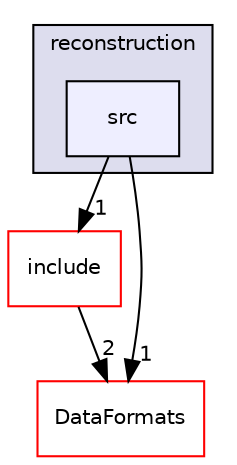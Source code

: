 digraph "/home/travis/build/AliceO2Group/AliceO2/Detectors/FIT/FDD/reconstruction/src" {
  bgcolor=transparent;
  compound=true
  node [ fontsize="10", fontname="Helvetica"];
  edge [ labelfontsize="10", labelfontname="Helvetica"];
  subgraph clusterdir_d5c094e363832484c79758a29eb05a6f {
    graph [ bgcolor="#ddddee", pencolor="black", label="reconstruction" fontname="Helvetica", fontsize="10", URL="dir_d5c094e363832484c79758a29eb05a6f.html"]
  dir_4d650ce6f8ed000c2c2a6bba7466aa94 [shape=box, label="src", style="filled", fillcolor="#eeeeff", pencolor="black", URL="dir_4d650ce6f8ed000c2c2a6bba7466aa94.html"];
  }
  dir_022348068a13a69c0e47fc289d66acb8 [shape=box label="include" color="red" URL="dir_022348068a13a69c0e47fc289d66acb8.html"];
  dir_2171f7ec022c5423887b07c69b2f5b48 [shape=box label="DataFormats" color="red" URL="dir_2171f7ec022c5423887b07c69b2f5b48.html"];
  dir_4d650ce6f8ed000c2c2a6bba7466aa94->dir_022348068a13a69c0e47fc289d66acb8 [headlabel="1", labeldistance=1.5 headhref="dir_000372_000370.html"];
  dir_4d650ce6f8ed000c2c2a6bba7466aa94->dir_2171f7ec022c5423887b07c69b2f5b48 [headlabel="1", labeldistance=1.5 headhref="dir_000372_000055.html"];
  dir_022348068a13a69c0e47fc289d66acb8->dir_2171f7ec022c5423887b07c69b2f5b48 [headlabel="2", labeldistance=1.5 headhref="dir_000370_000055.html"];
}
